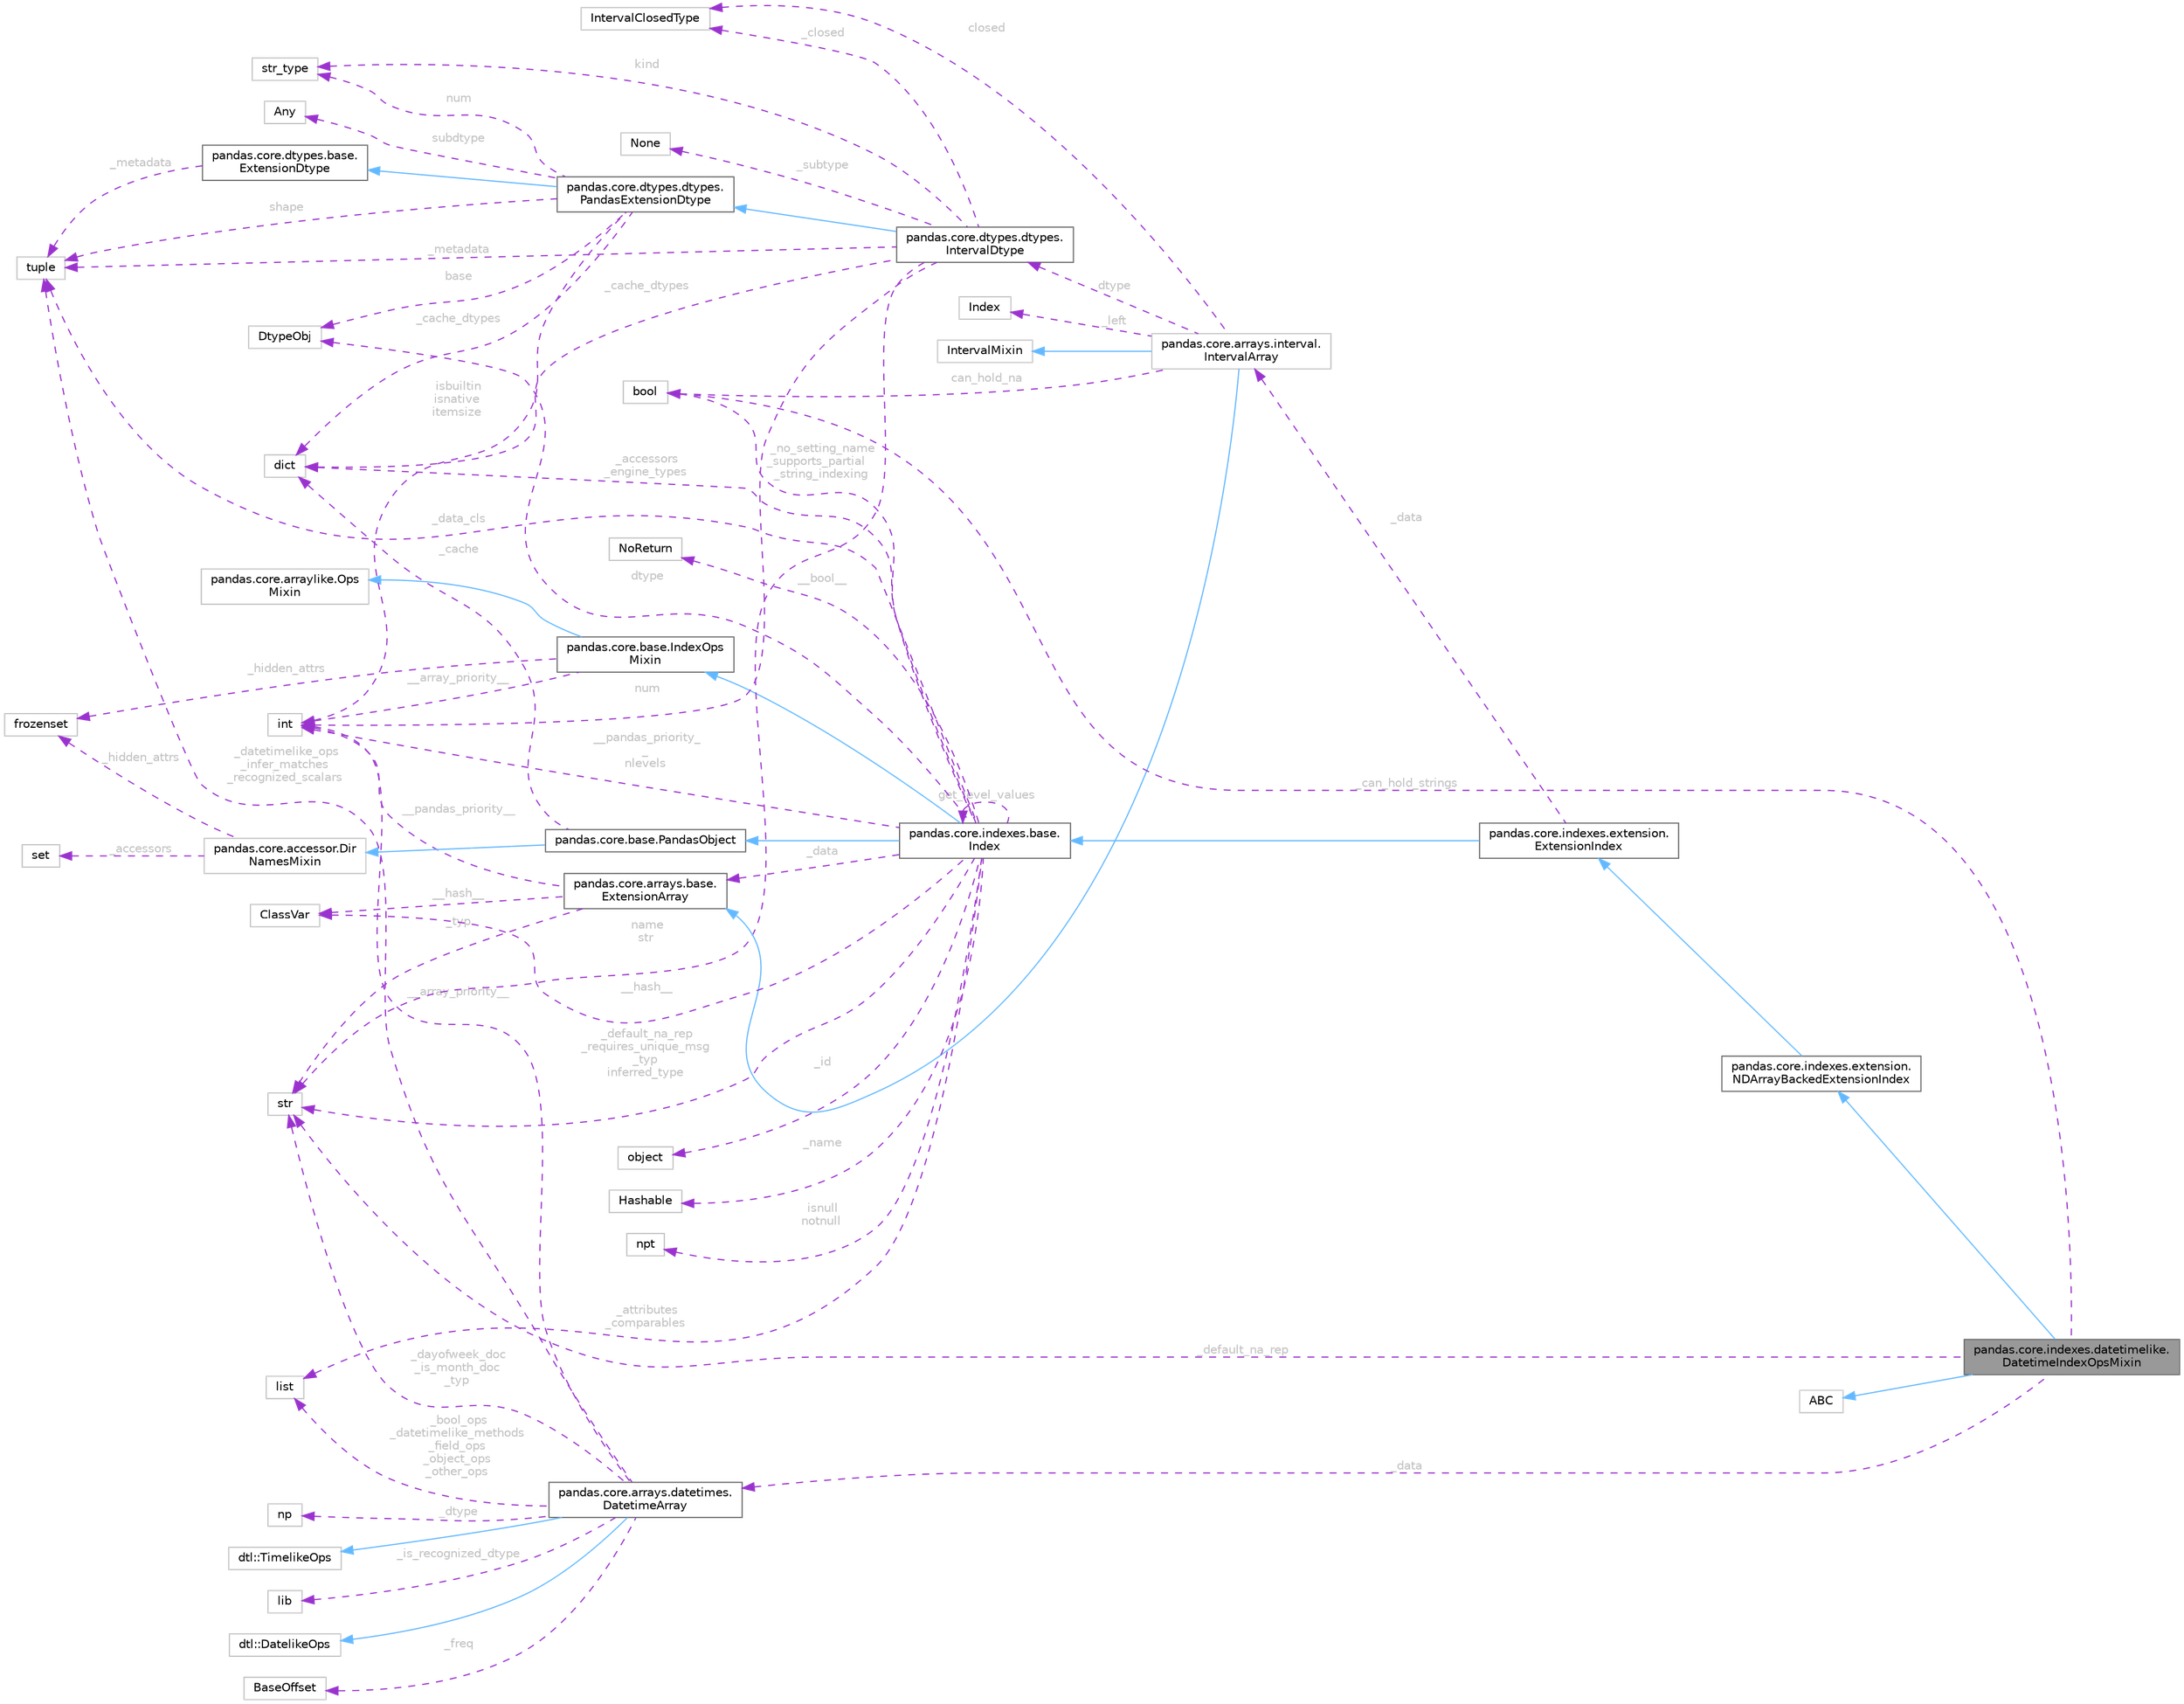 digraph "pandas.core.indexes.datetimelike.DatetimeIndexOpsMixin"
{
 // LATEX_PDF_SIZE
  bgcolor="transparent";
  edge [fontname=Helvetica,fontsize=10,labelfontname=Helvetica,labelfontsize=10];
  node [fontname=Helvetica,fontsize=10,shape=box,height=0.2,width=0.4];
  rankdir="LR";
  Node1 [id="Node000001",label="pandas.core.indexes.datetimelike.\lDatetimeIndexOpsMixin",height=0.2,width=0.4,color="gray40", fillcolor="grey60", style="filled", fontcolor="black",tooltip=" "];
  Node2 -> Node1 [id="edge1_Node000001_Node000002",dir="back",color="steelblue1",style="solid",tooltip=" "];
  Node2 [id="Node000002",label="pandas.core.indexes.extension.\lNDArrayBackedExtensionIndex",height=0.2,width=0.4,color="gray40", fillcolor="white", style="filled",URL="$da/d60/classpandas_1_1core_1_1indexes_1_1extension_1_1NDArrayBackedExtensionIndex.html",tooltip=" "];
  Node3 -> Node2 [id="edge2_Node000002_Node000003",dir="back",color="steelblue1",style="solid",tooltip=" "];
  Node3 [id="Node000003",label="pandas.core.indexes.extension.\lExtensionIndex",height=0.2,width=0.4,color="gray40", fillcolor="white", style="filled",URL="$d3/d98/classpandas_1_1core_1_1indexes_1_1extension_1_1ExtensionIndex.html",tooltip=" "];
  Node4 -> Node3 [id="edge3_Node000003_Node000004",dir="back",color="steelblue1",style="solid",tooltip=" "];
  Node4 [id="Node000004",label="pandas.core.indexes.base.\lIndex",height=0.2,width=0.4,color="gray40", fillcolor="white", style="filled",URL="$d9/d4b/classpandas_1_1core_1_1indexes_1_1base_1_1Index.html",tooltip=" "];
  Node5 -> Node4 [id="edge4_Node000004_Node000005",dir="back",color="steelblue1",style="solid",tooltip=" "];
  Node5 [id="Node000005",label="pandas.core.base.IndexOps\lMixin",height=0.2,width=0.4,color="gray40", fillcolor="white", style="filled",URL="$db/d4c/classpandas_1_1core_1_1base_1_1IndexOpsMixin.html",tooltip=" "];
  Node6 -> Node5 [id="edge5_Node000005_Node000006",dir="back",color="steelblue1",style="solid",tooltip=" "];
  Node6 [id="Node000006",label="pandas.core.arraylike.Ops\lMixin",height=0.2,width=0.4,color="grey75", fillcolor="white", style="filled",URL="$da/d26/classpandas_1_1core_1_1arraylike_1_1OpsMixin.html",tooltip=" "];
  Node7 -> Node5 [id="edge6_Node000005_Node000007",dir="back",color="darkorchid3",style="dashed",tooltip=" ",label=" __array_priority__",fontcolor="grey" ];
  Node7 [id="Node000007",label="int",height=0.2,width=0.4,color="grey75", fillcolor="white", style="filled",tooltip=" "];
  Node8 -> Node5 [id="edge7_Node000005_Node000008",dir="back",color="darkorchid3",style="dashed",tooltip=" ",label=" _hidden_attrs",fontcolor="grey" ];
  Node8 [id="Node000008",label="frozenset",height=0.2,width=0.4,color="grey75", fillcolor="white", style="filled",tooltip=" "];
  Node9 -> Node4 [id="edge8_Node000004_Node000009",dir="back",color="steelblue1",style="solid",tooltip=" "];
  Node9 [id="Node000009",label="pandas.core.base.PandasObject",height=0.2,width=0.4,color="gray40", fillcolor="white", style="filled",URL="$d9/d19/classpandas_1_1core_1_1base_1_1PandasObject.html",tooltip=" "];
  Node10 -> Node9 [id="edge9_Node000009_Node000010",dir="back",color="steelblue1",style="solid",tooltip=" "];
  Node10 [id="Node000010",label="pandas.core.accessor.Dir\lNamesMixin",height=0.2,width=0.4,color="grey75", fillcolor="white", style="filled",URL="$df/dd9/classpandas_1_1core_1_1accessor_1_1DirNamesMixin.html",tooltip=" "];
  Node11 -> Node10 [id="edge10_Node000010_Node000011",dir="back",color="darkorchid3",style="dashed",tooltip=" ",label=" _accessors",fontcolor="grey" ];
  Node11 [id="Node000011",label="set",height=0.2,width=0.4,color="grey75", fillcolor="white", style="filled",tooltip=" "];
  Node8 -> Node10 [id="edge11_Node000010_Node000008",dir="back",color="darkorchid3",style="dashed",tooltip=" ",label=" _hidden_attrs",fontcolor="grey" ];
  Node12 -> Node9 [id="edge12_Node000009_Node000012",dir="back",color="darkorchid3",style="dashed",tooltip=" ",label=" _cache",fontcolor="grey" ];
  Node12 [id="Node000012",label="dict",height=0.2,width=0.4,color="grey75", fillcolor="white", style="filled",tooltip=" "];
  Node7 -> Node4 [id="edge13_Node000004_Node000007",dir="back",color="darkorchid3",style="dashed",tooltip=" ",label=" __pandas_priority_\l_\nnlevels",fontcolor="grey" ];
  Node13 -> Node4 [id="edge14_Node000004_Node000013",dir="back",color="darkorchid3",style="dashed",tooltip=" ",label=" _default_na_rep\n_requires_unique_msg\n_typ\ninferred_type",fontcolor="grey" ];
  Node13 [id="Node000013",label="str",height=0.2,width=0.4,color="grey75", fillcolor="white", style="filled",tooltip=" "];
  Node14 -> Node4 [id="edge15_Node000004_Node000014",dir="back",color="darkorchid3",style="dashed",tooltip=" ",label=" _data",fontcolor="grey" ];
  Node14 [id="Node000014",label="pandas.core.arrays.base.\lExtensionArray",height=0.2,width=0.4,color="gray40", fillcolor="white", style="filled",URL="$d4/dd3/classpandas_1_1core_1_1arrays_1_1base_1_1ExtensionArray.html",tooltip=" "];
  Node13 -> Node14 [id="edge16_Node000014_Node000013",dir="back",color="darkorchid3",style="dashed",tooltip=" ",label=" _typ",fontcolor="grey" ];
  Node7 -> Node14 [id="edge17_Node000014_Node000007",dir="back",color="darkorchid3",style="dashed",tooltip=" ",label=" __pandas_priority__",fontcolor="grey" ];
  Node15 -> Node14 [id="edge18_Node000014_Node000015",dir="back",color="darkorchid3",style="dashed",tooltip=" ",label=" __hash__",fontcolor="grey" ];
  Node15 [id="Node000015",label="ClassVar",height=0.2,width=0.4,color="grey75", fillcolor="white", style="filled",tooltip=" "];
  Node16 -> Node4 [id="edge19_Node000004_Node000016",dir="back",color="darkorchid3",style="dashed",tooltip=" ",label=" _data_cls",fontcolor="grey" ];
  Node16 [id="Node000016",label="tuple",height=0.2,width=0.4,color="grey75", fillcolor="white", style="filled",tooltip=" "];
  Node17 -> Node4 [id="edge20_Node000004_Node000017",dir="back",color="darkorchid3",style="dashed",tooltip=" ",label=" _id",fontcolor="grey" ];
  Node17 [id="Node000017",label="object",height=0.2,width=0.4,color="grey75", fillcolor="white", style="filled",tooltip=" "];
  Node18 -> Node4 [id="edge21_Node000004_Node000018",dir="back",color="darkorchid3",style="dashed",tooltip=" ",label=" _name",fontcolor="grey" ];
  Node18 [id="Node000018",label="Hashable",height=0.2,width=0.4,color="grey75", fillcolor="white", style="filled",tooltip=" "];
  Node19 -> Node4 [id="edge22_Node000004_Node000019",dir="back",color="darkorchid3",style="dashed",tooltip=" ",label=" _no_setting_name\n_supports_partial\l_string_indexing",fontcolor="grey" ];
  Node19 [id="Node000019",label="bool",height=0.2,width=0.4,color="grey75", fillcolor="white", style="filled",tooltip=" "];
  Node20 -> Node4 [id="edge23_Node000004_Node000020",dir="back",color="darkorchid3",style="dashed",tooltip=" ",label=" _attributes\n_comparables",fontcolor="grey" ];
  Node20 [id="Node000020",label="list",height=0.2,width=0.4,color="grey75", fillcolor="white", style="filled",tooltip=" "];
  Node12 -> Node4 [id="edge24_Node000004_Node000012",dir="back",color="darkorchid3",style="dashed",tooltip=" ",label=" _accessors\n_engine_types",fontcolor="grey" ];
  Node4 -> Node4 [id="edge25_Node000004_Node000004",dir="back",color="darkorchid3",style="dashed",tooltip=" ",label=" get_level_values",fontcolor="grey" ];
  Node21 -> Node4 [id="edge26_Node000004_Node000021",dir="back",color="darkorchid3",style="dashed",tooltip=" ",label=" isnull\nnotnull",fontcolor="grey" ];
  Node21 [id="Node000021",label="npt",height=0.2,width=0.4,color="grey75", fillcolor="white", style="filled",tooltip=" "];
  Node22 -> Node4 [id="edge27_Node000004_Node000022",dir="back",color="darkorchid3",style="dashed",tooltip=" ",label=" __bool__",fontcolor="grey" ];
  Node22 [id="Node000022",label="NoReturn",height=0.2,width=0.4,color="grey75", fillcolor="white", style="filled",tooltip=" "];
  Node15 -> Node4 [id="edge28_Node000004_Node000015",dir="back",color="darkorchid3",style="dashed",tooltip=" ",label=" __hash__",fontcolor="grey" ];
  Node23 -> Node4 [id="edge29_Node000004_Node000023",dir="back",color="darkorchid3",style="dashed",tooltip=" ",label=" dtype",fontcolor="grey" ];
  Node23 [id="Node000023",label="DtypeObj",height=0.2,width=0.4,color="grey75", fillcolor="white", style="filled",tooltip=" "];
  Node24 -> Node3 [id="edge30_Node000003_Node000024",dir="back",color="darkorchid3",style="dashed",tooltip=" ",label=" _data",fontcolor="grey" ];
  Node24 [id="Node000024",label="pandas.core.arrays.interval.\lIntervalArray",height=0.2,width=0.4,color="grey75", fillcolor="white", style="filled",URL="$d2/d4b/classpandas_1_1core_1_1arrays_1_1interval_1_1IntervalArray.html",tooltip=" "];
  Node25 -> Node24 [id="edge31_Node000024_Node000025",dir="back",color="steelblue1",style="solid",tooltip=" "];
  Node25 [id="Node000025",label="IntervalMixin",height=0.2,width=0.4,color="grey75", fillcolor="white", style="filled",URL="$df/d19/classIntervalMixin.html",tooltip=" "];
  Node14 -> Node24 [id="edge32_Node000024_Node000014",dir="back",color="steelblue1",style="solid",tooltip=" "];
  Node19 -> Node24 [id="edge33_Node000024_Node000019",dir="back",color="darkorchid3",style="dashed",tooltip=" ",label=" can_hold_na",fontcolor="grey" ];
  Node26 -> Node24 [id="edge34_Node000024_Node000026",dir="back",color="darkorchid3",style="dashed",tooltip=" ",label=" _left",fontcolor="grey" ];
  Node26 [id="Node000026",label="Index",height=0.2,width=0.4,color="grey75", fillcolor="white", style="filled",tooltip=" "];
  Node27 -> Node24 [id="edge35_Node000024_Node000027",dir="back",color="darkorchid3",style="dashed",tooltip=" ",label=" closed",fontcolor="grey" ];
  Node27 [id="Node000027",label="IntervalClosedType",height=0.2,width=0.4,color="grey75", fillcolor="white", style="filled",tooltip=" "];
  Node28 -> Node24 [id="edge36_Node000024_Node000028",dir="back",color="darkorchid3",style="dashed",tooltip=" ",label=" dtype",fontcolor="grey" ];
  Node28 [id="Node000028",label="pandas.core.dtypes.dtypes.\lIntervalDtype",height=0.2,width=0.4,color="gray40", fillcolor="white", style="filled",URL="$dc/da8/classpandas_1_1core_1_1dtypes_1_1dtypes_1_1IntervalDtype.html",tooltip=" "];
  Node29 -> Node28 [id="edge37_Node000028_Node000029",dir="back",color="steelblue1",style="solid",tooltip=" "];
  Node29 [id="Node000029",label="pandas.core.dtypes.dtypes.\lPandasExtensionDtype",height=0.2,width=0.4,color="gray40", fillcolor="white", style="filled",URL="$d0/d04/classpandas_1_1core_1_1dtypes_1_1dtypes_1_1PandasExtensionDtype.html",tooltip=" "];
  Node30 -> Node29 [id="edge38_Node000029_Node000030",dir="back",color="steelblue1",style="solid",tooltip=" "];
  Node30 [id="Node000030",label="pandas.core.dtypes.base.\lExtensionDtype",height=0.2,width=0.4,color="gray40", fillcolor="white", style="filled",URL="$d4/d64/classpandas_1_1core_1_1dtypes_1_1base_1_1ExtensionDtype.html",tooltip=" "];
  Node16 -> Node30 [id="edge39_Node000030_Node000016",dir="back",color="darkorchid3",style="dashed",tooltip=" ",label=" _metadata",fontcolor="grey" ];
  Node31 -> Node29 [id="edge40_Node000029_Node000031",dir="back",color="darkorchid3",style="dashed",tooltip=" ",label=" subdtype",fontcolor="grey" ];
  Node31 [id="Node000031",label="Any",height=0.2,width=0.4,color="grey75", fillcolor="white", style="filled",tooltip=" "];
  Node32 -> Node29 [id="edge41_Node000029_Node000032",dir="back",color="darkorchid3",style="dashed",tooltip=" ",label=" num",fontcolor="grey" ];
  Node32 [id="Node000032",label="str_type",height=0.2,width=0.4,color="grey75", fillcolor="white", style="filled",tooltip=" "];
  Node16 -> Node29 [id="edge42_Node000029_Node000016",dir="back",color="darkorchid3",style="dashed",tooltip=" ",label=" shape",fontcolor="grey" ];
  Node7 -> Node29 [id="edge43_Node000029_Node000007",dir="back",color="darkorchid3",style="dashed",tooltip=" ",label=" isbuiltin\nisnative\nitemsize",fontcolor="grey" ];
  Node23 -> Node29 [id="edge44_Node000029_Node000023",dir="back",color="darkorchid3",style="dashed",tooltip=" ",label=" base",fontcolor="grey" ];
  Node12 -> Node29 [id="edge45_Node000029_Node000012",dir="back",color="darkorchid3",style="dashed",tooltip=" ",label=" _cache_dtypes",fontcolor="grey" ];
  Node13 -> Node28 [id="edge46_Node000028_Node000013",dir="back",color="darkorchid3",style="dashed",tooltip=" ",label=" name\nstr",fontcolor="grey" ];
  Node32 -> Node28 [id="edge47_Node000028_Node000032",dir="back",color="darkorchid3",style="dashed",tooltip=" ",label=" kind",fontcolor="grey" ];
  Node7 -> Node28 [id="edge48_Node000028_Node000007",dir="back",color="darkorchid3",style="dashed",tooltip=" ",label=" num",fontcolor="grey" ];
  Node16 -> Node28 [id="edge49_Node000028_Node000016",dir="back",color="darkorchid3",style="dashed",tooltip=" ",label=" _metadata",fontcolor="grey" ];
  Node12 -> Node28 [id="edge50_Node000028_Node000012",dir="back",color="darkorchid3",style="dashed",tooltip=" ",label=" _cache_dtypes",fontcolor="grey" ];
  Node33 -> Node28 [id="edge51_Node000028_Node000033",dir="back",color="darkorchid3",style="dashed",tooltip=" ",label=" _subtype",fontcolor="grey" ];
  Node33 [id="Node000033",label="None",height=0.2,width=0.4,color="grey75", fillcolor="white", style="filled",tooltip=" "];
  Node27 -> Node28 [id="edge52_Node000028_Node000027",dir="back",color="darkorchid3",style="dashed",tooltip=" ",label=" _closed",fontcolor="grey" ];
  Node34 -> Node1 [id="edge53_Node000001_Node000034",dir="back",color="steelblue1",style="solid",tooltip=" "];
  Node34 [id="Node000034",label="ABC",height=0.2,width=0.4,color="grey75", fillcolor="white", style="filled",URL="$dd/d9b/classABC.html",tooltip=" "];
  Node19 -> Node1 [id="edge54_Node000001_Node000019",dir="back",color="darkorchid3",style="dashed",tooltip=" ",label=" _can_hold_strings",fontcolor="grey" ];
  Node35 -> Node1 [id="edge55_Node000001_Node000035",dir="back",color="darkorchid3",style="dashed",tooltip=" ",label=" _data",fontcolor="grey" ];
  Node35 [id="Node000035",label="pandas.core.arrays.datetimes.\lDatetimeArray",height=0.2,width=0.4,color="gray40", fillcolor="white", style="filled",URL="$d7/d58/classpandas_1_1core_1_1arrays_1_1datetimes_1_1DatetimeArray.html",tooltip=" "];
  Node36 -> Node35 [id="edge56_Node000035_Node000036",dir="back",color="steelblue1",style="solid",tooltip=" "];
  Node36 [id="Node000036",label="dtl::TimelikeOps",height=0.2,width=0.4,color="grey75", fillcolor="white", style="filled",tooltip=" "];
  Node37 -> Node35 [id="edge57_Node000035_Node000037",dir="back",color="steelblue1",style="solid",tooltip=" "];
  Node37 [id="Node000037",label="dtl::DatelikeOps",height=0.2,width=0.4,color="grey75", fillcolor="white", style="filled",tooltip=" "];
  Node13 -> Node35 [id="edge58_Node000035_Node000013",dir="back",color="darkorchid3",style="dashed",tooltip=" ",label=" _dayofweek_doc\n_is_month_doc\n_typ",fontcolor="grey" ];
  Node16 -> Node35 [id="edge59_Node000035_Node000016",dir="back",color="darkorchid3",style="dashed",tooltip=" ",label=" _datetimelike_ops\n_infer_matches\n_recognized_scalars",fontcolor="grey" ];
  Node38 -> Node35 [id="edge60_Node000035_Node000038",dir="back",color="darkorchid3",style="dashed",tooltip=" ",label=" _is_recognized_dtype",fontcolor="grey" ];
  Node38 [id="Node000038",label="lib",height=0.2,width=0.4,color="grey75", fillcolor="white", style="filled",tooltip=" "];
  Node20 -> Node35 [id="edge61_Node000035_Node000020",dir="back",color="darkorchid3",style="dashed",tooltip=" ",label=" _bool_ops\n_datetimelike_methods\n_field_ops\n_object_ops\n_other_ops",fontcolor="grey" ];
  Node7 -> Node35 [id="edge62_Node000035_Node000007",dir="back",color="darkorchid3",style="dashed",tooltip=" ",label=" __array_priority__",fontcolor="grey" ];
  Node39 -> Node35 [id="edge63_Node000035_Node000039",dir="back",color="darkorchid3",style="dashed",tooltip=" ",label=" _dtype",fontcolor="grey" ];
  Node39 [id="Node000039",label="np",height=0.2,width=0.4,color="grey75", fillcolor="white", style="filled",tooltip=" "];
  Node40 -> Node35 [id="edge64_Node000035_Node000040",dir="back",color="darkorchid3",style="dashed",tooltip=" ",label=" _freq",fontcolor="grey" ];
  Node40 [id="Node000040",label="BaseOffset",height=0.2,width=0.4,color="grey75", fillcolor="white", style="filled",tooltip=" "];
  Node13 -> Node1 [id="edge65_Node000001_Node000013",dir="back",color="darkorchid3",style="dashed",tooltip=" ",label=" _default_na_rep",fontcolor="grey" ];
}
